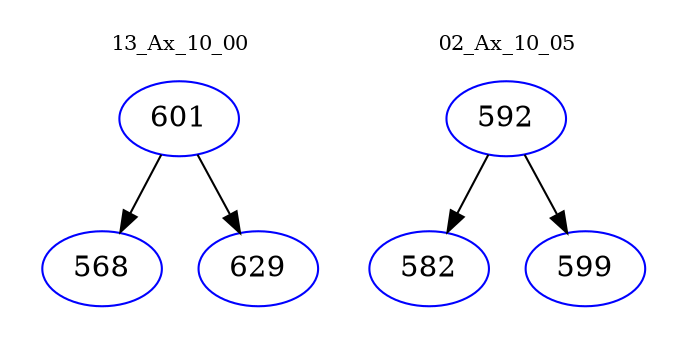 digraph{
subgraph cluster_0 {
color = white
label = "13_Ax_10_00";
fontsize=10;
T0_601 [label="601", color="blue"]
T0_601 -> T0_568 [color="black"]
T0_568 [label="568", color="blue"]
T0_601 -> T0_629 [color="black"]
T0_629 [label="629", color="blue"]
}
subgraph cluster_1 {
color = white
label = "02_Ax_10_05";
fontsize=10;
T1_592 [label="592", color="blue"]
T1_592 -> T1_582 [color="black"]
T1_582 [label="582", color="blue"]
T1_592 -> T1_599 [color="black"]
T1_599 [label="599", color="blue"]
}
}
